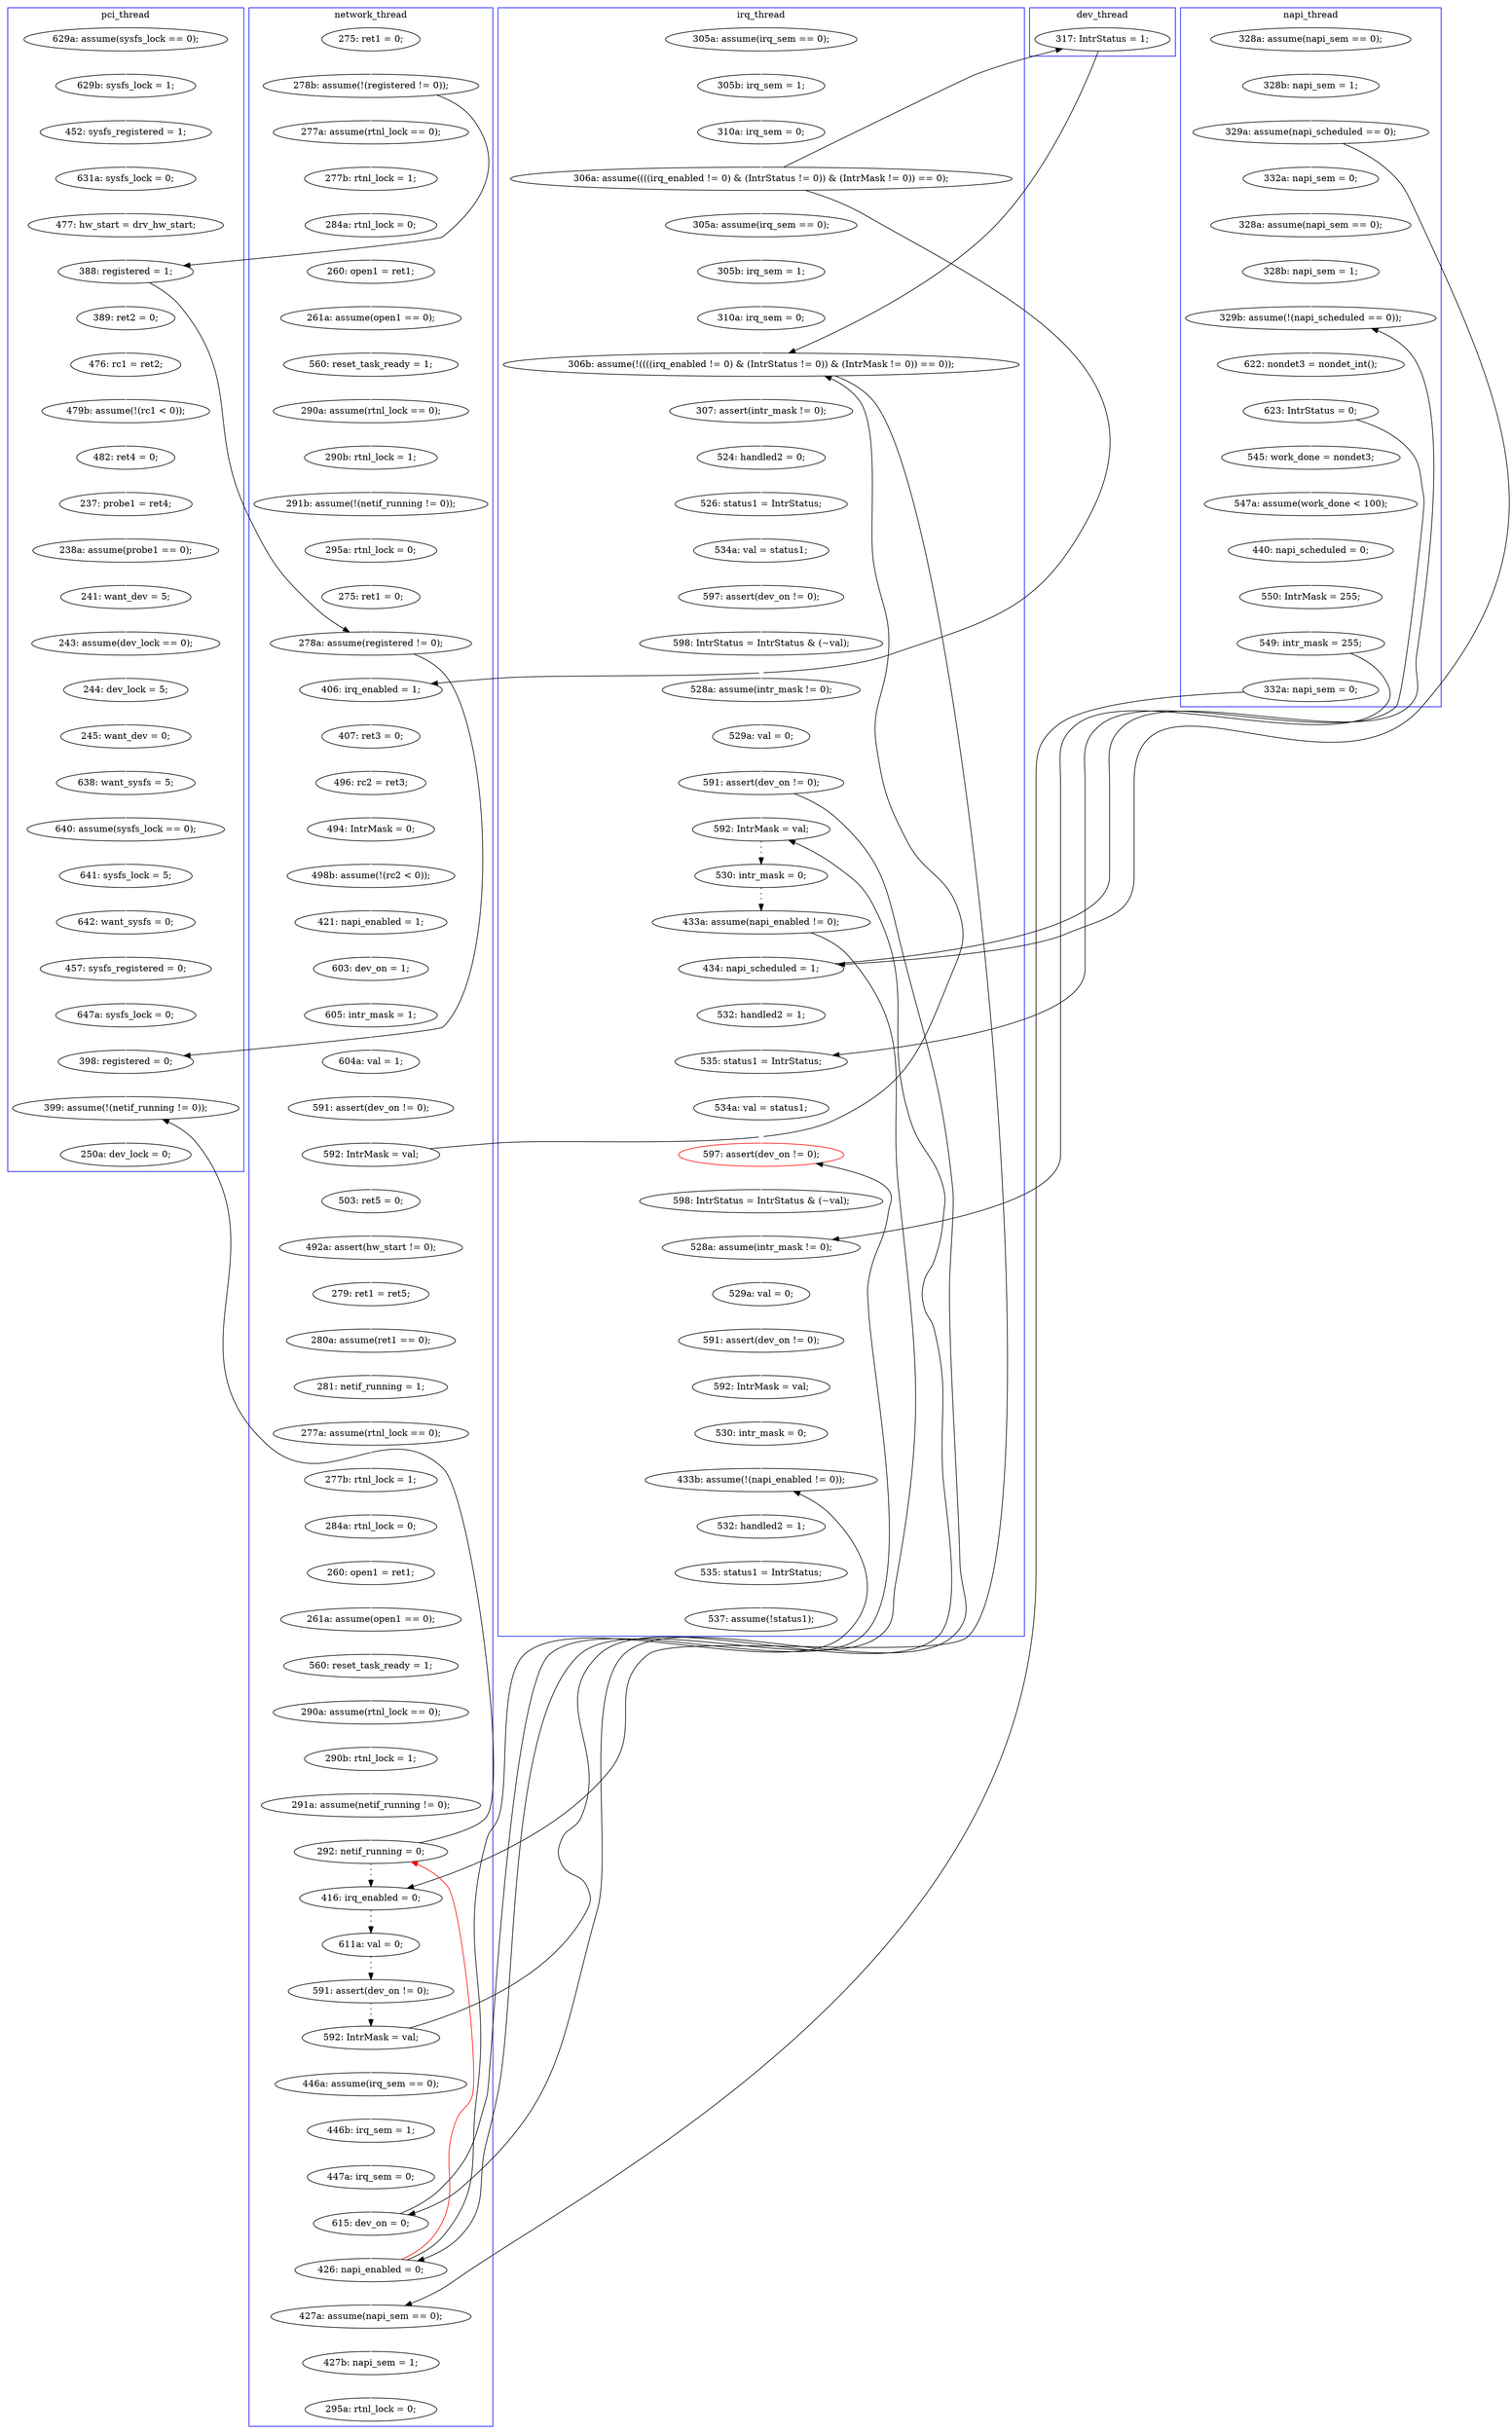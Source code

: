 digraph Counterexample {
	142 -> 143 [color = white, style = solid]
	214 -> 224 [color = white, style = solid]
	94 -> 134 [color = white, style = solid]
	76 -> 77 [color = white, style = solid]
	228 -> 229 [color = black, style = dotted]
	264 -> 283 [color = black, style = solid, constraint = false]
	30 -> 160 [color = black, style = solid, constraint = false]
	146 -> 151 [color = white, style = solid]
	257 -> 259 [color = white, style = solid]
	261 -> 262 [color = white, style = solid]
	225 -> 228 [color = black, style = dotted]
	128 -> 131 [color = white, style = solid]
	30 -> 132 [color = white, style = solid]
	62 -> 66 [color = white, style = solid]
	197 -> 200 [color = white, style = solid]
	195 -> 218 [color = black, style = solid, constraint = false]
	234 -> 264 [color = black, style = solid, constraint = false]
	210 -> 212 [color = white, style = solid]
	188 -> 189 [color = white, style = solid]
	292 -> 296 [color = white, style = solid]
	170 -> 171 [color = white, style = solid]
	131 -> 165 [color = white, style = solid]
	51 -> 197 [color = white, style = solid]
	139 -> 142 [color = white, style = solid]
	77 -> 80 [color = white, style = solid]
	173 -> 174 [color = white, style = solid]
	127 -> 128 [color = white, style = solid]
	279 -> 281 [color = white, style = solid]
	217 -> 230 [color = white, style = solid]
	53 -> 54 [color = white, style = solid]
	181 -> 185 [color = white, style = solid]
	100 -> 109 [color = white, style = solid]
	26 -> 27 [color = white, style = solid]
	44 -> 93 [color = black, style = solid, constraint = false]
	232 -> 234 [color = white, style = solid]
	152 -> 153 [color = white, style = solid]
	49 -> 51 [color = white, style = solid]
	291 -> 293 [color = white, style = solid]
	67 -> 69 [color = white, style = solid]
	201 -> 244 [color = white, style = solid]
	174 -> 177 [color = white, style = solid]
	111 -> 113 [color = white, style = solid]
	272 -> 275 [color = white, style = solid]
	115 -> 118 [color = white, style = solid]
	281 -> 290 [color = black, style = solid, constraint = false]
	52 -> 53 [color = white, style = solid]
	169 -> 170 [color = white, style = solid]
	218 -> 225 [color = black, style = dotted]
	262 -> 264 [color = white, style = solid]
	215 -> 217 [color = white, style = solid]
	58 -> 62 [color = white, style = solid]
	125 -> 127 [color = white, style = solid]
	189 -> 218 [color = black, style = dotted]
	69 -> 90 [color = white, style = solid]
	156 -> 195 [color = white, style = solid]
	224 -> 250 [color = white, style = solid]
	291 -> 189 [color = red, style = solid, constraint = false]
	275 -> 278 [color = white, style = solid]
	208 -> 210 [color = white, style = solid]
	134 -> 137 [color = white, style = solid]
	160 -> 195 [color = black, style = solid, constraint = false]
	145 -> 146 [color = white, style = solid]
	55 -> 58 [color = white, style = solid]
	80 -> 82 [color = white, style = solid]
	212 -> 215 [color = white, style = solid]
	100 -> 250 [color = black, style = solid, constraint = false]
	48 -> 49 [color = white, style = solid]
	298 -> 301 [color = white, style = solid]
	109 -> 110 [color = white, style = solid]
	242 -> 243 [color = white, style = solid]
	278 -> 283 [color = white, style = solid]
	274 -> 279 [color = white, style = solid]
	154 -> 214 [color = white, style = solid]
	113 -> 115 [color = white, style = solid]
	165 -> 166 [color = white, style = solid]
	251 -> 313 [color = white, style = solid]
	123 -> 124 [color = white, style = solid]
	237 -> 242 [color = black, style = dotted]
	307 -> 312 [color = white, style = solid]
	93 -> 100 [color = black, style = solid, constraint = false]
	283 -> 286 [color = white, style = solid]
	25 -> 26 [color = white, style = solid]
	110 -> 111 [color = white, style = solid]
	291 -> 307 [color = black, style = solid, constraint = false]
	244 -> 257 [color = white, style = solid]
	286 -> 290 [color = white, style = solid]
	301 -> 307 [color = white, style = solid]
	172 -> 173 [color = white, style = solid]
	151 -> 152 [color = white, style = solid]
	166 -> 169 [color = white, style = solid]
	44 -> 52 [color = white, style = solid]
	312 -> 314 [color = white, style = solid]
	200 -> 201 [color = white, style = solid]
	259 -> 275 [color = black, style = solid, constraint = false]
	138 -> 139 [color = white, style = solid]
	144 -> 145 [color = white, style = solid]
	296 -> 298 [color = white, style = solid]
	314 -> 315 [color = white, style = solid]
	242 -> 291 [color = black, style = solid, constraint = false]
	51 -> 243 [color = black, style = solid, constraint = false]
	260 -> 261 [color = white, style = solid]
	27 -> 30 [color = white, style = solid]
	293 -> 294 [color = white, style = solid]
	250 -> 251 [color = white, style = solid]
	290 -> 292 [color = white, style = solid]
	93 -> 94 [color = white, style = solid]
	229 -> 260 [color = white, style = solid]
	98 -> 100 [color = white, style = solid]
	54 -> 55 [color = white, style = solid]
	143 -> 144 [color = white, style = solid]
	133 -> 156 [color = white, style = solid]
	153 -> 154 [color = white, style = solid]
	264 -> 291 [color = white, style = solid]
	177 -> 181 [color = white, style = solid]
	66 -> 67 [color = white, style = solid]
	90 -> 98 [color = white, style = solid]
	230 -> 232 [color = white, style = solid]
	132 -> 133 [color = white, style = solid]
	199 -> 208 [color = white, style = solid]
	229 -> 235 [color = black, style = solid, constraint = false]
	137 -> 138 [color = white, style = solid]
	268 -> 274 [color = white, style = solid]
	30 -> 109 [color = black, style = solid, constraint = false]
	171 -> 172 [color = white, style = solid]
	118 -> 123 [color = white, style = solid]
	84 -> 93 [color = white, style = solid]
	265 -> 268 [color = white, style = solid]
	243 -> 272 [color = white, style = solid]
	281 -> 284 [color = white, style = solid]
	294 -> 302 [color = white, style = solid]
	42 -> 44 [color = white, style = solid]
	185 -> 186 [color = white, style = solid]
	235 -> 237 [color = black, style = dotted]
	189 -> 251 [color = black, style = solid, constraint = false]
	186 -> 188 [color = white, style = solid]
	259 -> 265 [color = white, style = solid]
	82 -> 84 [color = white, style = solid]
	128 -> 195 [color = black, style = solid, constraint = false]
	234 -> 235 [color = white, style = solid]
	284 -> 293 [color = black, style = solid, constraint = false]
	124 -> 125 [color = white, style = solid]
	195 -> 199 [color = white, style = solid]
	243 -> 244 [color = black, style = solid, constraint = false]
	subgraph cluster7 {
		label = dev_thread
		color = blue
		160  [label = "317: IntrStatus = 1;"]
	}
	subgraph cluster3 {
		label = irq_thread
		color = blue
		232  [label = "529a: val = 0;"]
		312  [label = "532: handled2 = 1;"]
		215  [label = "597: assert(dev_on != 0);"]
		208  [label = "524: handled2 = 0;"]
		212  [label = "534a: val = status1;"]
		26  [label = "305b: irq_sem = 1;"]
		278  [label = "534a: val = status1;"]
		298  [label = "592: IntrMask = val;"]
		296  [label = "591: assert(dev_on != 0);"]
		292  [label = "529a: val = 0;"]
		314  [label = "535: status1 = IntrStatus;"]
		242  [label = "433a: assume(napi_enabled != 0);"]
		25  [label = "305a: assume(irq_sem == 0);"]
		286  [label = "598: IntrStatus = IntrStatus & (~val);"]
		290  [label = "528a: assume(intr_mask != 0);"]
		243  [label = "434: napi_scheduled = 1;"]
		30  [label = "306a: assume((((irq_enabled != 0) & (IntrStatus != 0)) & (IntrMask != 0)) == 0);"]
		301  [label = "530: intr_mask = 0;"]
		156  [label = "310a: irq_sem = 0;"]
		132  [label = "305a: assume(irq_sem == 0);"]
		195  [label = "306b: assume(!((((irq_enabled != 0) & (IntrStatus != 0)) & (IntrMask != 0)) == 0));"]
		210  [label = "526: status1 = IntrStatus;"]
		230  [label = "528a: assume(intr_mask != 0);"]
		27  [label = "310a: irq_sem = 0;"]
		199  [label = "307: assert(intr_mask != 0);"]
		133  [label = "305b: irq_sem = 1;"]
		237  [label = "530: intr_mask = 0;"]
		235  [label = "592: IntrMask = val;"]
		234  [label = "591: assert(dev_on != 0);"]
		275  [label = "535: status1 = IntrStatus;"]
		217  [label = "598: IntrStatus = IntrStatus & (~val);"]
		283  [label = "597: assert(dev_on != 0);", color = red]
		272  [label = "532: handled2 = 1;"]
		307  [label = "433b: assume(!(napi_enabled != 0));"]
		315  [label = "537: assume(!status1);"]
	}
	subgraph cluster4 {
		label = napi_thread
		color = blue
		201  [label = "328b: napi_sem = 1;"]
		284  [label = "332a: napi_sem = 0;"]
		279  [label = "550: IntrMask = 255;"]
		265  [label = "545: work_done = nondet3;"]
		274  [label = "440: napi_scheduled = 0;"]
		281  [label = "549: intr_mask = 255;"]
		259  [label = "623: IntrStatus = 0;"]
		200  [label = "328a: assume(napi_sem == 0);"]
		197  [label = "332a: napi_sem = 0;"]
		257  [label = "622: nondet3 = nondet_int();"]
		49  [label = "328b: napi_sem = 1;"]
		48  [label = "328a: assume(napi_sem == 0);"]
		51  [label = "329a: assume(napi_scheduled == 0);"]
		268  [label = "547a: assume(work_done < 100);"]
		244  [label = "329b: assume(!(napi_scheduled == 0));"]
	}
	subgraph cluster2 {
		label = network_thread
		color = blue
		54  [label = "284a: rtnl_lock = 0;"]
		302  [label = "295a: rtnl_lock = 0;"]
		44  [label = "278b: assume(!(registered != 0));"]
		115  [label = "498b: assume(!(rc2 < 0));"]
		127  [label = "591: assert(dev_on != 0);"]
		166  [label = "279: ret1 = ret5;"]
		66  [label = "290a: assume(rtnl_lock == 0);"]
		262  [label = "447a: irq_sem = 0;"]
		62  [label = "560: reset_task_ready = 1;"]
		170  [label = "281: netif_running = 1;"]
		229  [label = "592: IntrMask = val;"]
		128  [label = "592: IntrMask = val;"]
		228  [label = "591: assert(dev_on != 0);"]
		177  [label = "261a: assume(open1 == 0);"]
		293  [label = "427a: assume(napi_sem == 0);"]
		118  [label = "421: napi_enabled = 1;"]
		174  [label = "260: open1 = ret1;"]
		100  [label = "278a: assume(registered != 0);"]
		291  [label = "426: napi_enabled = 0;"]
		225  [label = "611a: val = 0;"]
		171  [label = "277a: assume(rtnl_lock == 0);"]
		69  [label = "291b: assume(!(netif_running != 0));"]
		218  [label = "416: irq_enabled = 0;"]
		110  [label = "407: ret3 = 0;"]
		173  [label = "284a: rtnl_lock = 0;"]
		264  [label = "615: dev_on = 0;"]
		58  [label = "261a: assume(open1 == 0);"]
		188  [label = "291a: assume(netif_running != 0);"]
		165  [label = "492a: assert(hw_start != 0);"]
		125  [label = "604a: val = 1;"]
		55  [label = "260: open1 = ret1;"]
		131  [label = "503: ret5 = 0;"]
		169  [label = "280a: assume(ret1 == 0);"]
		98  [label = "275: ret1 = 0;"]
		189  [label = "292: netif_running = 0;"]
		172  [label = "277b: rtnl_lock = 1;"]
		185  [label = "290a: assume(rtnl_lock == 0);"]
		181  [label = "560: reset_task_ready = 1;"]
		260  [label = "446a: assume(irq_sem == 0);"]
		53  [label = "277b: rtnl_lock = 1;"]
		42  [label = "275: ret1 = 0;"]
		109  [label = "406: irq_enabled = 1;"]
		186  [label = "290b: rtnl_lock = 1;"]
		67  [label = "290b: rtnl_lock = 1;"]
		124  [label = "605: intr_mask = 1;"]
		113  [label = "494: IntrMask = 0;"]
		90  [label = "295a: rtnl_lock = 0;"]
		294  [label = "427b: napi_sem = 1;"]
		123  [label = "603: dev_on = 1;"]
		261  [label = "446b: irq_sem = 1;"]
		52  [label = "277a: assume(rtnl_lock == 0);"]
		111  [label = "496: rc2 = ret3;"]
	}
	subgraph cluster1 {
		label = pci_thread
		color = blue
		139  [label = "237: probe1 = ret4;"]
		138  [label = "482: ret4 = 0;"]
		145  [label = "244: dev_lock = 5;"]
		93  [label = "388: registered = 1;"]
		214  [label = "457: sysfs_registered = 0;"]
		84  [label = "477: hw_start = drv_hw_start;"]
		142  [label = "238a: assume(probe1 == 0);"]
		80  [label = "452: sysfs_registered = 1;"]
		137  [label = "479b: assume(!(rc1 < 0));"]
		151  [label = "638: want_sysfs = 5;"]
		77  [label = "629b: sysfs_lock = 1;"]
		146  [label = "245: want_dev = 0;"]
		251  [label = "399: assume(!(netif_running != 0));"]
		250  [label = "398: registered = 0;"]
		224  [label = "647a: sysfs_lock = 0;"]
		134  [label = "476: rc1 = ret2;"]
		153  [label = "641: sysfs_lock = 5;"]
		76  [label = "629a: assume(sysfs_lock == 0);"]
		152  [label = "640: assume(sysfs_lock == 0);"]
		82  [label = "631a: sysfs_lock = 0;"]
		154  [label = "642: want_sysfs = 0;"]
		144  [label = "243: assume(dev_lock == 0);"]
		143  [label = "241: want_dev = 5;"]
		94  [label = "389: ret2 = 0;"]
		313  [label = "250a: dev_lock = 0;"]
	}
}